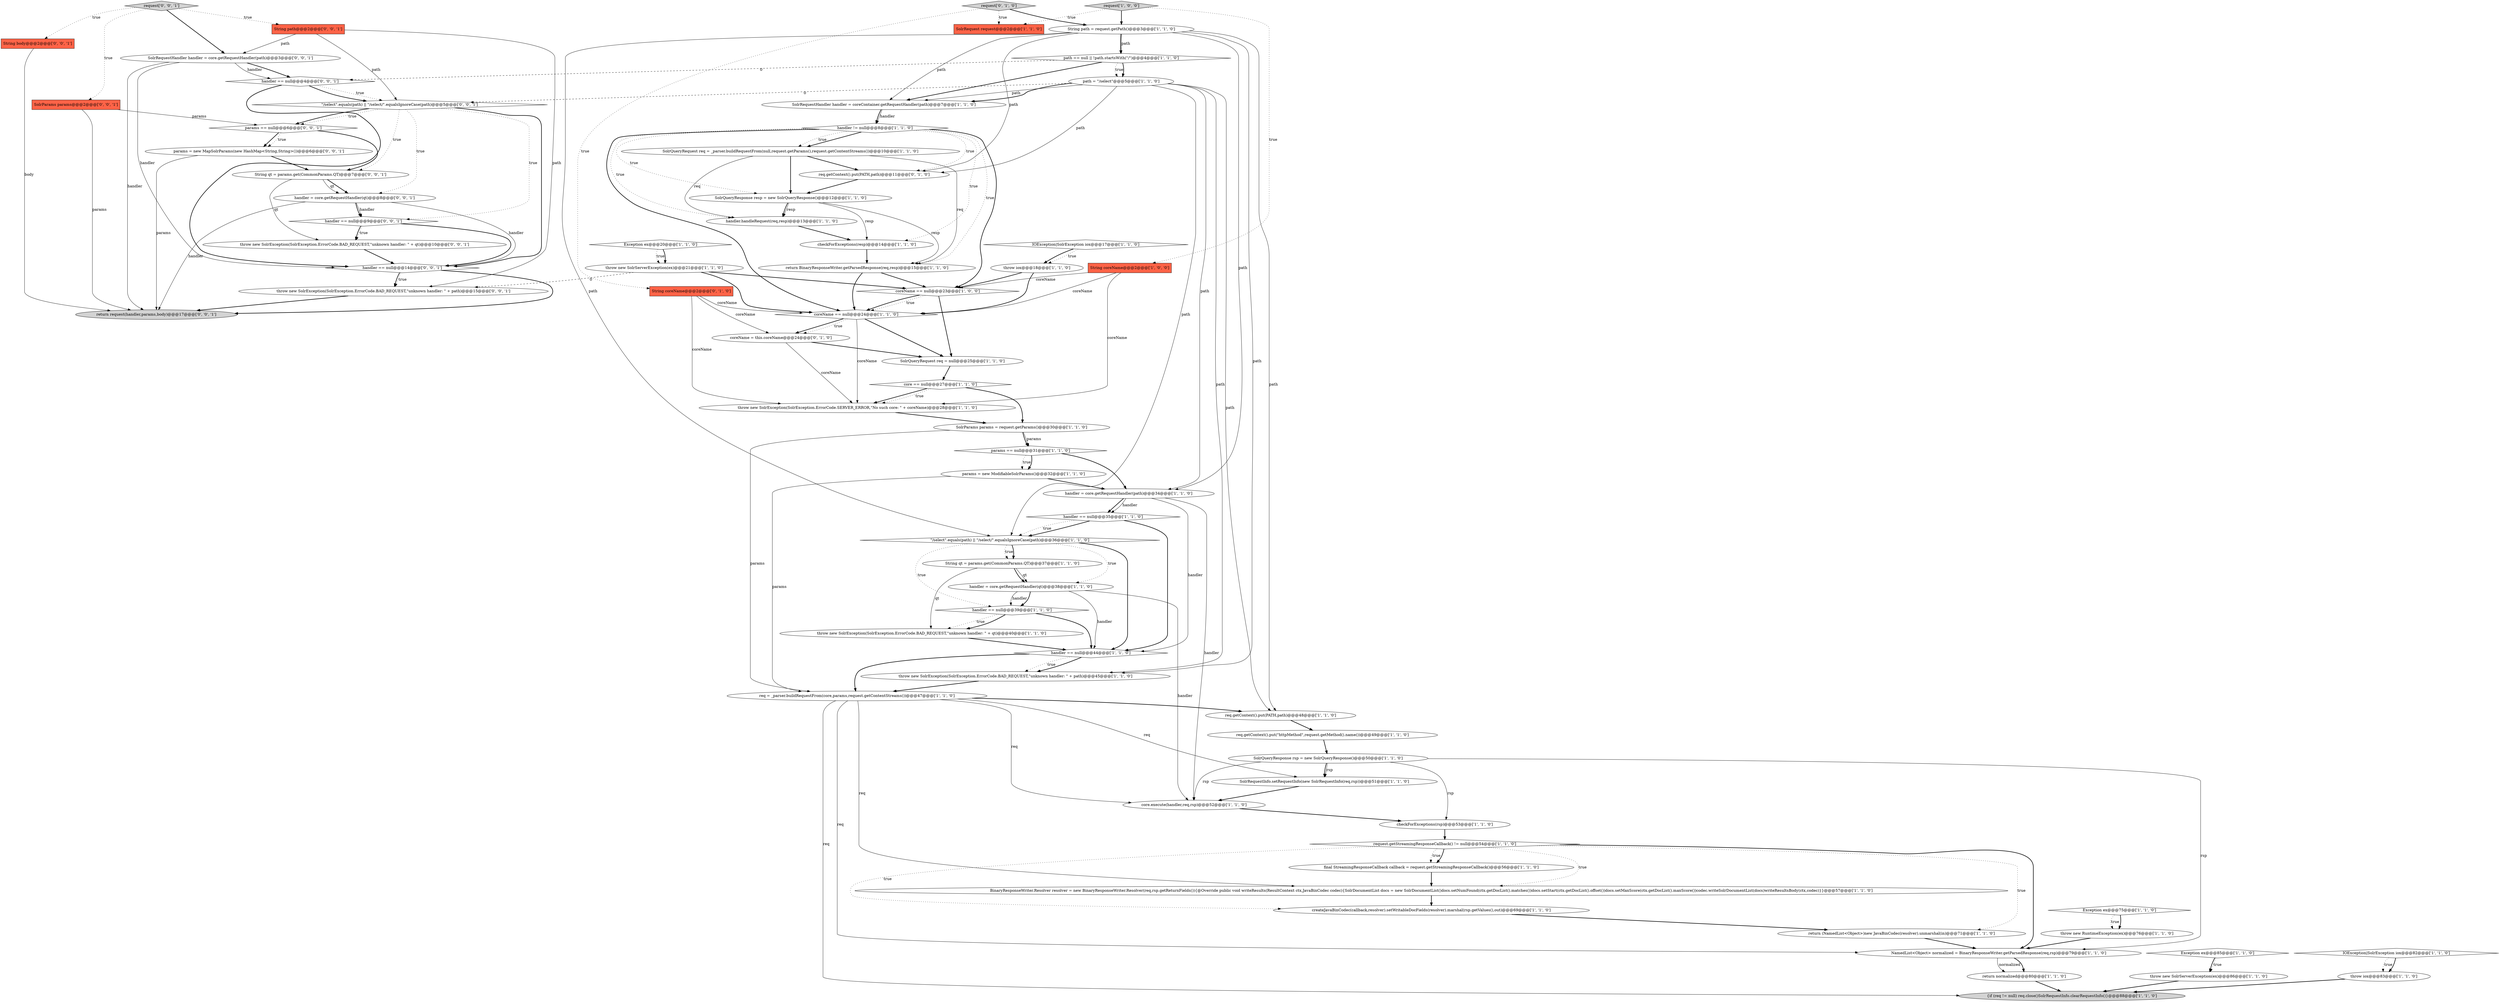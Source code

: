 digraph {
6 [style = filled, label = "req.getContext().put(\"httpMethod\",request.getMethod().name())@@@49@@@['1', '1', '0']", fillcolor = white, shape = ellipse image = "AAA0AAABBB1BBB"];
13 [style = filled, label = "createJavaBinCodec(callback,resolver).setWritableDocFields(resolver).marshal(rsp.getValues(),out)@@@69@@@['1', '1', '0']", fillcolor = white, shape = ellipse image = "AAA0AAABBB1BBB"];
36 [style = filled, label = "String qt = params.get(CommonParams.QT)@@@37@@@['1', '1', '0']", fillcolor = white, shape = ellipse image = "AAA0AAABBB1BBB"];
73 [style = filled, label = "String body@@@2@@@['0', '0', '1']", fillcolor = tomato, shape = box image = "AAA0AAABBB3BBB"];
42 [style = filled, label = "NamedList<Object> normalized = BinaryResponseWriter.getParsedResponse(req,rsp)@@@79@@@['1', '1', '0']", fillcolor = white, shape = ellipse image = "AAA0AAABBB1BBB"];
15 [style = filled, label = "throw iox@@@18@@@['1', '1', '0']", fillcolor = white, shape = ellipse image = "AAA0AAABBB1BBB"];
22 [style = filled, label = "handler.handleRequest(req,resp)@@@13@@@['1', '1', '0']", fillcolor = white, shape = ellipse image = "AAA0AAABBB1BBB"];
9 [style = filled, label = "params == null@@@31@@@['1', '1', '0']", fillcolor = white, shape = diamond image = "AAA0AAABBB1BBB"];
38 [style = filled, label = "req = _parser.buildRequestFrom(core,params,request.getContentStreams())@@@47@@@['1', '1', '0']", fillcolor = white, shape = ellipse image = "AAA0AAABBB1BBB"];
59 [style = filled, label = "handler == null@@@9@@@['0', '0', '1']", fillcolor = white, shape = diamond image = "AAA0AAABBB3BBB"];
62 [style = filled, label = "return request(handler,params,body)@@@17@@@['0', '0', '1']", fillcolor = lightgray, shape = ellipse image = "AAA0AAABBB3BBB"];
47 [style = filled, label = "Exception ex@@@85@@@['1', '1', '0']", fillcolor = white, shape = diamond image = "AAA0AAABBB1BBB"];
48 [style = filled, label = "params = new ModifiableSolrParams()@@@32@@@['1', '1', '0']", fillcolor = white, shape = ellipse image = "AAA0AAABBB1BBB"];
55 [style = filled, label = "String coreName@@@2@@@['0', '1', '0']", fillcolor = tomato, shape = box image = "AAA0AAABBB2BBB"];
4 [style = filled, label = "throw new SolrServerException(ex)@@@86@@@['1', '1', '0']", fillcolor = white, shape = ellipse image = "AAA0AAABBB1BBB"];
53 [style = filled, label = "return normalized@@@80@@@['1', '1', '0']", fillcolor = white, shape = ellipse image = "AAA0AAABBB1BBB"];
52 [style = filled, label = "req.getContext().put(PATH,path)@@@48@@@['1', '1', '0']", fillcolor = white, shape = ellipse image = "AAA0AAABBB1BBB"];
57 [style = filled, label = "coreName = this.coreName@@@24@@@['0', '1', '0']", fillcolor = white, shape = ellipse image = "AAA0AAABBB2BBB"];
40 [style = filled, label = "throw new RuntimeException(ex)@@@76@@@['1', '1', '0']", fillcolor = white, shape = ellipse image = "AAA0AAABBB1BBB"];
27 [style = filled, label = "String path = request.getPath()@@@3@@@['1', '1', '0']", fillcolor = white, shape = ellipse image = "AAA0AAABBB1BBB"];
2 [style = filled, label = "handler == null@@@35@@@['1', '1', '0']", fillcolor = white, shape = diamond image = "AAA0AAABBB1BBB"];
46 [style = filled, label = "handler = core.getRequestHandler(path)@@@34@@@['1', '1', '0']", fillcolor = white, shape = ellipse image = "AAA0AAABBB1BBB"];
7 [style = filled, label = "final StreamingResponseCallback callback = request.getStreamingResponseCallback()@@@56@@@['1', '1', '0']", fillcolor = white, shape = ellipse image = "AAA0AAABBB1BBB"];
1 [style = filled, label = "handler == null@@@44@@@['1', '1', '0']", fillcolor = white, shape = diamond image = "AAA0AAABBB1BBB"];
60 [style = filled, label = "throw new SolrException(SolrException.ErrorCode.BAD_REQUEST,\"unknown handler: \" + path)@@@15@@@['0', '0', '1']", fillcolor = white, shape = ellipse image = "AAA0AAABBB3BBB"];
18 [style = filled, label = "throw new SolrServerException(ex)@@@21@@@['1', '1', '0']", fillcolor = white, shape = ellipse image = "AAA0AAABBB1BBB"];
70 [style = filled, label = "SolrRequestHandler handler = core.getRequestHandler(path)@@@3@@@['0', '0', '1']", fillcolor = white, shape = ellipse image = "AAA0AAABBB3BBB"];
41 [style = filled, label = "throw new SolrException(SolrException.ErrorCode.BAD_REQUEST,\"unknown handler: \" + path)@@@45@@@['1', '1', '0']", fillcolor = white, shape = ellipse image = "AAA0AAABBB1BBB"];
51 [style = filled, label = "coreName == null@@@24@@@['1', '1', '0']", fillcolor = white, shape = diamond image = "AAA0AAABBB1BBB"];
24 [style = filled, label = "Exception ex@@@20@@@['1', '1', '0']", fillcolor = white, shape = diamond image = "AAA0AAABBB1BBB"];
61 [style = filled, label = "params = new MapSolrParams(new HashMap<String,String>())@@@6@@@['0', '0', '1']", fillcolor = white, shape = ellipse image = "AAA0AAABBB3BBB"];
16 [style = filled, label = "\"/select\".equals(path) || \"/select/\".equalsIgnoreCase(path)@@@36@@@['1', '1', '0']", fillcolor = white, shape = diamond image = "AAA0AAABBB1BBB"];
28 [style = filled, label = "BinaryResponseWriter.Resolver resolver = new BinaryResponseWriter.Resolver(req,rsp.getReturnFields()){@Override public void writeResults(ResultContext ctx,JavaBinCodec codec){SolrDocumentList docs = new SolrDocumentList()docs.setNumFound(ctx.getDocList().matches())docs.setStart(ctx.getDocList().offset())docs.setMaxScore(ctx.getDocList().maxScore())codec.writeSolrDocumentList(docs)writeResultsBody(ctx,codec)}}@@@57@@@['1', '1', '0']", fillcolor = white, shape = ellipse image = "AAA0AAABBB1BBB"];
50 [style = filled, label = "{if (req != null) req.close()SolrRequestInfo.clearRequestInfo()}@@@88@@@['1', '1', '0']", fillcolor = lightgray, shape = ellipse image = "AAA0AAABBB1BBB"];
74 [style = filled, label = "handler = core.getRequestHandler(qt)@@@8@@@['0', '0', '1']", fillcolor = white, shape = ellipse image = "AAA0AAABBB3BBB"];
33 [style = filled, label = "throw new SolrException(SolrException.ErrorCode.BAD_REQUEST,\"unknown handler: \" + qt)@@@40@@@['1', '1', '0']", fillcolor = white, shape = ellipse image = "AAA0AAABBB1BBB"];
39 [style = filled, label = "IOException|SolrException iox@@@17@@@['1', '1', '0']", fillcolor = white, shape = diamond image = "AAA0AAABBB1BBB"];
37 [style = filled, label = "coreName == null@@@23@@@['1', '0', '0']", fillcolor = white, shape = diamond image = "AAA0AAABBB1BBB"];
45 [style = filled, label = "checkForExceptions(resp)@@@14@@@['1', '1', '0']", fillcolor = white, shape = ellipse image = "AAA0AAABBB1BBB"];
35 [style = filled, label = "Exception ex@@@75@@@['1', '1', '0']", fillcolor = white, shape = diamond image = "AAA0AAABBB1BBB"];
49 [style = filled, label = "checkForExceptions(rsp)@@@53@@@['1', '1', '0']", fillcolor = white, shape = ellipse image = "AAA0AAABBB1BBB"];
0 [style = filled, label = "SolrQueryResponse resp = new SolrQueryResponse()@@@12@@@['1', '1', '0']", fillcolor = white, shape = ellipse image = "AAA0AAABBB1BBB"];
71 [style = filled, label = "handler == null@@@4@@@['0', '0', '1']", fillcolor = white, shape = diamond image = "AAA0AAABBB3BBB"];
54 [style = filled, label = "IOException|SolrException iox@@@82@@@['1', '1', '0']", fillcolor = white, shape = diamond image = "AAA0AAABBB1BBB"];
69 [style = filled, label = "String qt = params.get(CommonParams.QT)@@@7@@@['0', '0', '1']", fillcolor = white, shape = ellipse image = "AAA0AAABBB3BBB"];
8 [style = filled, label = "String coreName@@@2@@@['1', '0', '0']", fillcolor = tomato, shape = box image = "AAA0AAABBB1BBB"];
68 [style = filled, label = "request['0', '0', '1']", fillcolor = lightgray, shape = diamond image = "AAA0AAABBB3BBB"];
44 [style = filled, label = "handler == null@@@39@@@['1', '1', '0']", fillcolor = white, shape = diamond image = "AAA0AAABBB1BBB"];
58 [style = filled, label = "request['0', '1', '0']", fillcolor = lightgray, shape = diamond image = "AAA0AAABBB2BBB"];
34 [style = filled, label = "path == null || !path.startsWith(\"/\")@@@4@@@['1', '1', '0']", fillcolor = white, shape = diamond image = "AAA0AAABBB1BBB"];
25 [style = filled, label = "handler != null@@@8@@@['1', '1', '0']", fillcolor = white, shape = diamond image = "AAA0AAABBB1BBB"];
20 [style = filled, label = "throw new SolrException(SolrException.ErrorCode.SERVER_ERROR,\"No such core: \" + coreName)@@@28@@@['1', '1', '0']", fillcolor = white, shape = ellipse image = "AAA0AAABBB1BBB"];
32 [style = filled, label = "SolrRequestInfo.setRequestInfo(new SolrRequestInfo(req,rsp))@@@51@@@['1', '1', '0']", fillcolor = white, shape = ellipse image = "AAA0AAABBB1BBB"];
26 [style = filled, label = "core == null@@@27@@@['1', '1', '0']", fillcolor = white, shape = diamond image = "AAA0AAABBB1BBB"];
64 [style = filled, label = "String path@@@2@@@['0', '0', '1']", fillcolor = tomato, shape = box image = "AAA0AAABBB3BBB"];
14 [style = filled, label = "throw iox@@@83@@@['1', '1', '0']", fillcolor = white, shape = ellipse image = "AAA0AAABBB1BBB"];
65 [style = filled, label = "throw new SolrException(SolrException.ErrorCode.BAD_REQUEST,\"unknown handler: \" + qt)@@@10@@@['0', '0', '1']", fillcolor = white, shape = ellipse image = "AAA0AAABBB3BBB"];
72 [style = filled, label = "params == null@@@6@@@['0', '0', '1']", fillcolor = white, shape = diamond image = "AAA0AAABBB3BBB"];
10 [style = filled, label = "return (NamedList<Object>)new JavaBinCodec(resolver).unmarshal(in)@@@71@@@['1', '1', '0']", fillcolor = white, shape = ellipse image = "AAA0AAABBB1BBB"];
29 [style = filled, label = "handler = core.getRequestHandler(qt)@@@38@@@['1', '1', '0']", fillcolor = white, shape = ellipse image = "AAA0AAABBB1BBB"];
23 [style = filled, label = "SolrRequestHandler handler = coreContainer.getRequestHandler(path)@@@7@@@['1', '1', '0']", fillcolor = white, shape = ellipse image = "AAA0AAABBB1BBB"];
12 [style = filled, label = "request['1', '0', '0']", fillcolor = lightgray, shape = diamond image = "AAA0AAABBB1BBB"];
21 [style = filled, label = "request.getStreamingResponseCallback() != null@@@54@@@['1', '1', '0']", fillcolor = white, shape = diamond image = "AAA0AAABBB1BBB"];
63 [style = filled, label = "handler == null@@@14@@@['0', '0', '1']", fillcolor = white, shape = diamond image = "AAA0AAABBB3BBB"];
30 [style = filled, label = "core.execute(handler,req,rsp)@@@52@@@['1', '1', '0']", fillcolor = white, shape = ellipse image = "AAA0AAABBB1BBB"];
56 [style = filled, label = "req.getContext().put(PATH,path)@@@11@@@['0', '1', '0']", fillcolor = white, shape = ellipse image = "AAA1AAABBB2BBB"];
43 [style = filled, label = "SolrRequest request@@@2@@@['1', '1', '0']", fillcolor = tomato, shape = box image = "AAA0AAABBB1BBB"];
5 [style = filled, label = "SolrQueryRequest req = _parser.buildRequestFrom(null,request.getParams(),request.getContentStreams())@@@10@@@['1', '1', '0']", fillcolor = white, shape = ellipse image = "AAA0AAABBB1BBB"];
11 [style = filled, label = "return BinaryResponseWriter.getParsedResponse(req,resp)@@@15@@@['1', '1', '0']", fillcolor = white, shape = ellipse image = "AAA0AAABBB1BBB"];
31 [style = filled, label = "SolrQueryRequest req = null@@@25@@@['1', '1', '0']", fillcolor = white, shape = ellipse image = "AAA0AAABBB1BBB"];
19 [style = filled, label = "path = \"/select\"@@@5@@@['1', '1', '0']", fillcolor = white, shape = ellipse image = "AAA0AAABBB1BBB"];
3 [style = filled, label = "SolrQueryResponse rsp = new SolrQueryResponse()@@@50@@@['1', '1', '0']", fillcolor = white, shape = ellipse image = "AAA0AAABBB1BBB"];
17 [style = filled, label = "SolrParams params = request.getParams()@@@30@@@['1', '1', '0']", fillcolor = white, shape = ellipse image = "AAA0AAABBB1BBB"];
66 [style = filled, label = "SolrParams params@@@2@@@['0', '0', '1']", fillcolor = tomato, shape = box image = "AAA0AAABBB3BBB"];
67 [style = filled, label = "\"/select\".equals(path) || \"/select/\".equalsIgnoreCase(path)@@@5@@@['0', '0', '1']", fillcolor = white, shape = diamond image = "AAA0AAABBB3BBB"];
17->9 [style = solid, label="params"];
7->28 [style = bold, label=""];
28->13 [style = bold, label=""];
74->59 [style = bold, label=""];
74->63 [style = solid, label="handler"];
12->27 [style = bold, label=""];
27->46 [style = solid, label="path"];
36->33 [style = solid, label="qt"];
37->51 [style = bold, label=""];
26->17 [style = bold, label=""];
9->46 [style = bold, label=""];
68->64 [style = dotted, label="true"];
38->32 [style = solid, label="req"];
25->11 [style = dotted, label="true"];
61->62 [style = solid, label="params"];
71->67 [style = bold, label=""];
45->11 [style = bold, label=""];
18->51 [style = bold, label=""];
34->23 [style = bold, label=""];
11->51 [style = bold, label=""];
70->71 [style = bold, label=""];
3->30 [style = solid, label="rsp"];
69->74 [style = bold, label=""];
19->23 [style = bold, label=""];
25->22 [style = dotted, label="true"];
18->60 [style = dashed, label="0"];
67->72 [style = dotted, label="true"];
34->19 [style = dotted, label="true"];
42->53 [style = solid, label="normalized"];
51->57 [style = bold, label=""];
23->25 [style = solid, label="handler"];
46->30 [style = solid, label="handler"];
16->1 [style = bold, label=""];
55->20 [style = solid, label="coreName"];
25->0 [style = dotted, label="true"];
66->62 [style = solid, label="params"];
5->11 [style = solid, label="req"];
2->1 [style = bold, label=""];
41->38 [style = bold, label=""];
63->62 [style = bold, label=""];
21->7 [style = dotted, label="true"];
19->56 [style = solid, label="path"];
16->44 [style = dotted, label="true"];
20->17 [style = bold, label=""];
72->61 [style = bold, label=""];
17->38 [style = solid, label="params"];
38->52 [style = bold, label=""];
16->29 [style = dotted, label="true"];
51->20 [style = solid, label="coreName"];
3->32 [style = solid, label="rsp"];
27->34 [style = bold, label=""];
13->10 [style = bold, label=""];
74->62 [style = solid, label="handler"];
25->37 [style = bold, label=""];
38->42 [style = solid, label="req"];
55->57 [style = solid, label="coreName"];
46->2 [style = bold, label=""];
54->14 [style = dotted, label="true"];
74->59 [style = solid, label="handler"];
54->14 [style = bold, label=""];
49->21 [style = bold, label=""];
47->4 [style = bold, label=""];
35->40 [style = bold, label=""];
19->52 [style = solid, label="path"];
68->70 [style = bold, label=""];
21->42 [style = bold, label=""];
38->28 [style = solid, label="req"];
37->31 [style = bold, label=""];
0->22 [style = bold, label=""];
12->43 [style = dotted, label="true"];
0->45 [style = solid, label="resp"];
36->29 [style = solid, label="qt"];
72->69 [style = bold, label=""];
8->51 [style = solid, label="coreName"];
10->42 [style = bold, label=""];
46->1 [style = solid, label="handler"];
19->16 [style = solid, label="path"];
31->26 [style = bold, label=""];
72->61 [style = dotted, label="true"];
12->8 [style = dotted, label="true"];
55->51 [style = solid, label="coreName"];
19->23 [style = solid, label="path"];
8->37 [style = solid, label="coreName"];
25->5 [style = bold, label=""];
17->9 [style = bold, label=""];
67->63 [style = bold, label=""];
58->27 [style = bold, label=""];
0->22 [style = solid, label="resp"];
39->15 [style = bold, label=""];
51->31 [style = bold, label=""];
2->16 [style = bold, label=""];
66->72 [style = solid, label="params"];
11->37 [style = bold, label=""];
61->69 [style = bold, label=""];
22->45 [style = bold, label=""];
68->73 [style = dotted, label="true"];
39->15 [style = dotted, label="true"];
53->50 [style = bold, label=""];
63->60 [style = dotted, label="true"];
65->63 [style = bold, label=""];
8->20 [style = solid, label="coreName"];
59->65 [style = bold, label=""];
3->42 [style = solid, label="rsp"];
30->49 [style = bold, label=""];
5->56 [style = bold, label=""];
73->62 [style = solid, label="body"];
23->25 [style = bold, label=""];
40->42 [style = bold, label=""];
67->69 [style = dotted, label="true"];
67->59 [style = dotted, label="true"];
71->63 [style = bold, label=""];
58->43 [style = dotted, label="true"];
52->6 [style = bold, label=""];
26->20 [style = bold, label=""];
56->0 [style = bold, label=""];
51->57 [style = dotted, label="true"];
70->71 [style = solid, label="handler"];
48->38 [style = solid, label="params"];
57->20 [style = solid, label="coreName"];
42->53 [style = bold, label=""];
67->72 [style = bold, label=""];
67->74 [style = dotted, label="true"];
19->67 [style = dashed, label="0"];
69->74 [style = solid, label="qt"];
21->10 [style = dotted, label="true"];
64->67 [style = solid, label="path"];
2->16 [style = dotted, label="true"];
27->34 [style = solid, label="path"];
64->60 [style = solid, label="path"];
19->46 [style = solid, label="path"];
64->70 [style = solid, label="path"];
35->40 [style = dotted, label="true"];
6->3 [style = bold, label=""];
37->51 [style = dotted, label="true"];
46->2 [style = solid, label="handler"];
21->7 [style = bold, label=""];
5->22 [style = solid, label="req"];
29->30 [style = solid, label="handler"];
44->1 [style = bold, label=""];
25->56 [style = dotted, label="true"];
25->5 [style = dotted, label="true"];
25->45 [style = dotted, label="true"];
14->50 [style = bold, label=""];
16->36 [style = dotted, label="true"];
21->28 [style = dotted, label="true"];
59->65 [style = dotted, label="true"];
27->56 [style = solid, label="path"];
27->23 [style = solid, label="path"];
25->51 [style = bold, label=""];
58->55 [style = dotted, label="true"];
24->18 [style = dotted, label="true"];
27->41 [style = solid, label="path"];
70->63 [style = solid, label="handler"];
19->41 [style = solid, label="path"];
24->18 [style = bold, label=""];
15->37 [style = bold, label=""];
36->29 [style = bold, label=""];
4->50 [style = bold, label=""];
9->48 [style = dotted, label="true"];
1->41 [style = dotted, label="true"];
16->36 [style = bold, label=""];
9->48 [style = bold, label=""];
57->31 [style = bold, label=""];
71->67 [style = dotted, label="true"];
1->41 [style = bold, label=""];
27->52 [style = solid, label="path"];
3->32 [style = bold, label=""];
59->63 [style = bold, label=""];
27->16 [style = solid, label="path"];
29->44 [style = solid, label="handler"];
60->62 [style = bold, label=""];
68->66 [style = dotted, label="true"];
5->0 [style = bold, label=""];
0->11 [style = solid, label="resp"];
34->71 [style = dashed, label="0"];
48->46 [style = bold, label=""];
18->37 [style = bold, label=""];
1->38 [style = bold, label=""];
29->1 [style = solid, label="handler"];
32->30 [style = bold, label=""];
70->62 [style = solid, label="handler"];
26->20 [style = dotted, label="true"];
38->50 [style = solid, label="req"];
44->33 [style = dotted, label="true"];
29->44 [style = bold, label=""];
15->51 [style = bold, label=""];
69->65 [style = solid, label="qt"];
34->19 [style = bold, label=""];
44->33 [style = bold, label=""];
38->30 [style = solid, label="req"];
3->49 [style = solid, label="rsp"];
63->60 [style = bold, label=""];
21->13 [style = dotted, label="true"];
47->4 [style = dotted, label="true"];
33->1 [style = bold, label=""];
}
